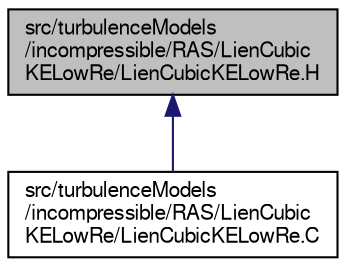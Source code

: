 digraph "src/turbulenceModels/incompressible/RAS/LienCubicKELowRe/LienCubicKELowRe.H"
{
  bgcolor="transparent";
  edge [fontname="FreeSans",fontsize="10",labelfontname="FreeSans",labelfontsize="10"];
  node [fontname="FreeSans",fontsize="10",shape=record];
  Node303 [label="src/turbulenceModels\l/incompressible/RAS/LienCubic\lKELowRe/LienCubicKELowRe.H",height=0.2,width=0.4,color="black", fillcolor="grey75", style="filled", fontcolor="black"];
  Node303 -> Node304 [dir="back",color="midnightblue",fontsize="10",style="solid",fontname="FreeSans"];
  Node304 [label="src/turbulenceModels\l/incompressible/RAS/LienCubic\lKELowRe/LienCubicKELowRe.C",height=0.2,width=0.4,color="black",URL="$a17594.html"];
}
